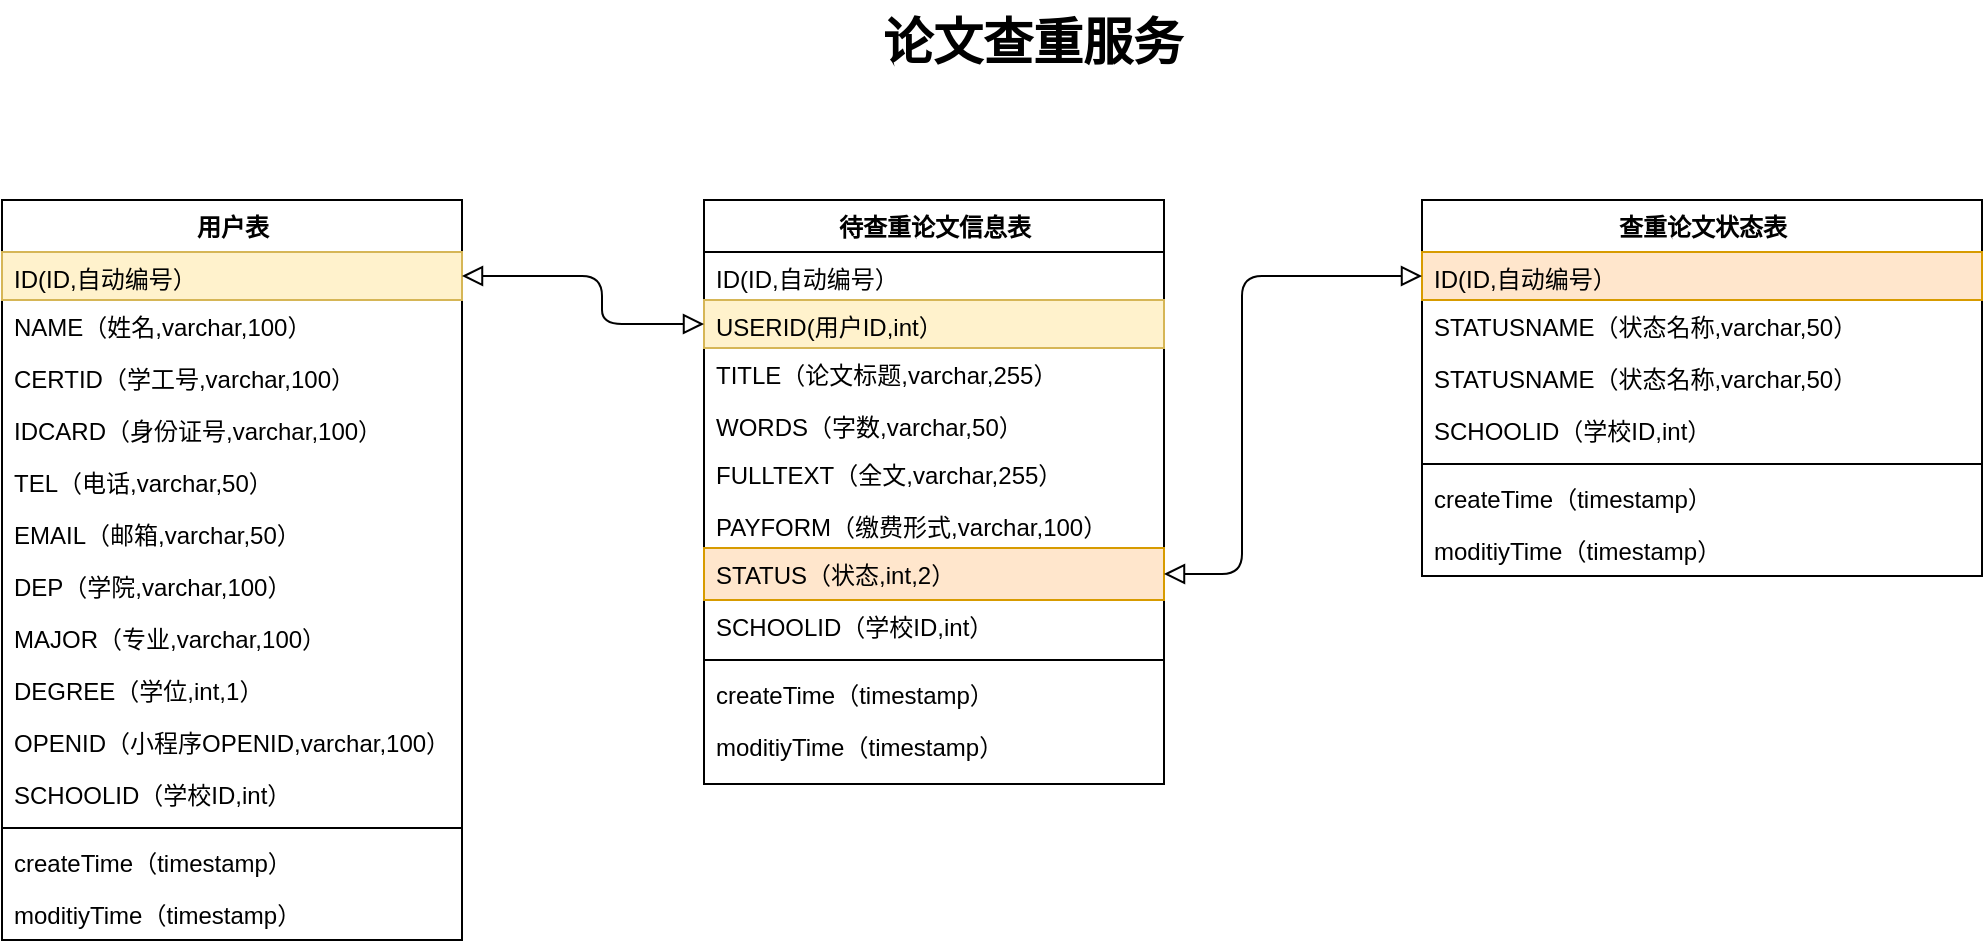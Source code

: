 <mxfile version="14.0.4" type="github">
  <diagram name="Page-1" id="9f46799a-70d6-7492-0946-bef42562c5a5">
    <mxGraphModel dx="2254" dy="843" grid="1" gridSize="10" guides="1" tooltips="1" connect="1" arrows="1" fold="1" page="1" pageScale="1" pageWidth="1100" pageHeight="850" background="#ffffff" math="0" shadow="0">
      <root>
        <mxCell id="0" />
        <mxCell id="1" parent="0" />
        <mxCell id="78961159f06e98e8-17" value="用户表" style="swimlane;html=1;fontStyle=1;align=center;verticalAlign=top;childLayout=stackLayout;horizontal=1;startSize=26;horizontalStack=0;resizeParent=1;resizeLast=0;collapsible=1;marginBottom=0;swimlaneFillColor=#ffffff;rounded=0;shadow=0;comic=0;labelBackgroundColor=none;strokeWidth=1;fillColor=none;fontFamily=Verdana;fontSize=12" parent="1" vertex="1">
          <mxGeometry x="55" y="100" width="230" height="370" as="geometry" />
        </mxCell>
        <mxCell id="fv30kqONhBUnfQ6e0FZD-2" value="ID(ID,自动编号）" style="text;html=1;strokeColor=#d6b656;fillColor=#fff2cc;align=left;verticalAlign=top;spacingLeft=4;spacingRight=4;whiteSpace=wrap;overflow=hidden;rotatable=0;points=[[0,0.5],[1,0.5]];portConstraint=eastwest;" vertex="1" parent="78961159f06e98e8-17">
          <mxGeometry y="26" width="230" height="24" as="geometry" />
        </mxCell>
        <mxCell id="fv30kqONhBUnfQ6e0FZD-4" value="NAME（姓名,varchar,100）" style="text;html=1;strokeColor=none;fillColor=none;align=left;verticalAlign=top;spacingLeft=4;spacingRight=4;whiteSpace=wrap;overflow=hidden;rotatable=0;points=[[0,0.5],[1,0.5]];portConstraint=eastwest;" vertex="1" parent="78961159f06e98e8-17">
          <mxGeometry y="50" width="230" height="26" as="geometry" />
        </mxCell>
        <mxCell id="78961159f06e98e8-21" value="CERTID（学工号,varchar,100）" style="text;html=1;strokeColor=none;fillColor=none;align=left;verticalAlign=top;spacingLeft=4;spacingRight=4;whiteSpace=wrap;overflow=hidden;rotatable=0;points=[[0,0.5],[1,0.5]];portConstraint=eastwest;" parent="78961159f06e98e8-17" vertex="1">
          <mxGeometry y="76" width="230" height="26" as="geometry" />
        </mxCell>
        <mxCell id="78961159f06e98e8-23" value="IDCARD（身份证号,varchar,100）" style="text;html=1;strokeColor=none;fillColor=none;align=left;verticalAlign=top;spacingLeft=4;spacingRight=4;whiteSpace=wrap;overflow=hidden;rotatable=0;points=[[0,0.5],[1,0.5]];portConstraint=eastwest;" parent="78961159f06e98e8-17" vertex="1">
          <mxGeometry y="102" width="230" height="26" as="geometry" />
        </mxCell>
        <mxCell id="78961159f06e98e8-24" value="TEL（电话,varchar,50）" style="text;html=1;strokeColor=none;fillColor=none;align=left;verticalAlign=top;spacingLeft=4;spacingRight=4;whiteSpace=wrap;overflow=hidden;rotatable=0;points=[[0,0.5],[1,0.5]];portConstraint=eastwest;" parent="78961159f06e98e8-17" vertex="1">
          <mxGeometry y="128" width="230" height="26" as="geometry" />
        </mxCell>
        <mxCell id="fv30kqONhBUnfQ6e0FZD-3" value="EMAIL（邮箱,varchar,50）" style="text;html=1;strokeColor=none;fillColor=none;align=left;verticalAlign=top;spacingLeft=4;spacingRight=4;whiteSpace=wrap;overflow=hidden;rotatable=0;points=[[0,0.5],[1,0.5]];portConstraint=eastwest;" vertex="1" parent="78961159f06e98e8-17">
          <mxGeometry y="154" width="230" height="26" as="geometry" />
        </mxCell>
        <mxCell id="fv30kqONhBUnfQ6e0FZD-5" value="DEP（学院,varchar,100）" style="text;html=1;strokeColor=none;fillColor=none;align=left;verticalAlign=top;spacingLeft=4;spacingRight=4;whiteSpace=wrap;overflow=hidden;rotatable=0;points=[[0,0.5],[1,0.5]];portConstraint=eastwest;" vertex="1" parent="78961159f06e98e8-17">
          <mxGeometry y="180" width="230" height="26" as="geometry" />
        </mxCell>
        <mxCell id="fv30kqONhBUnfQ6e0FZD-6" value="MAJOR（专业,varchar,100）" style="text;html=1;strokeColor=none;fillColor=none;align=left;verticalAlign=top;spacingLeft=4;spacingRight=4;whiteSpace=wrap;overflow=hidden;rotatable=0;points=[[0,0.5],[1,0.5]];portConstraint=eastwest;" vertex="1" parent="78961159f06e98e8-17">
          <mxGeometry y="206" width="230" height="26" as="geometry" />
        </mxCell>
        <mxCell id="fv30kqONhBUnfQ6e0FZD-7" value="DEGREE（学位,int,1）" style="text;html=1;strokeColor=none;fillColor=none;align=left;verticalAlign=top;spacingLeft=4;spacingRight=4;whiteSpace=wrap;overflow=hidden;rotatable=0;points=[[0,0.5],[1,0.5]];portConstraint=eastwest;" vertex="1" parent="78961159f06e98e8-17">
          <mxGeometry y="232" width="230" height="26" as="geometry" />
        </mxCell>
        <mxCell id="78961159f06e98e8-25" value="OPENID（小程序OPENID,varchar,100）" style="text;html=1;strokeColor=none;fillColor=none;align=left;verticalAlign=top;spacingLeft=4;spacingRight=4;whiteSpace=wrap;overflow=hidden;rotatable=0;points=[[0,0.5],[1,0.5]];portConstraint=eastwest;" parent="78961159f06e98e8-17" vertex="1">
          <mxGeometry y="258" width="230" height="26" as="geometry" />
        </mxCell>
        <mxCell id="78961159f06e98e8-26" value="SCHOOLID（学校ID,int）" style="text;html=1;strokeColor=none;fillColor=none;align=left;verticalAlign=top;spacingLeft=4;spacingRight=4;whiteSpace=wrap;overflow=hidden;rotatable=0;points=[[0,0.5],[1,0.5]];portConstraint=eastwest;" parent="78961159f06e98e8-17" vertex="1">
          <mxGeometry y="284" width="230" height="26" as="geometry" />
        </mxCell>
        <mxCell id="78961159f06e98e8-19" value="" style="line;html=1;strokeWidth=1;fillColor=none;align=left;verticalAlign=middle;spacingTop=-1;spacingLeft=3;spacingRight=3;rotatable=0;labelPosition=right;points=[];portConstraint=eastwest;" parent="78961159f06e98e8-17" vertex="1">
          <mxGeometry y="310" width="230" height="8" as="geometry" />
        </mxCell>
        <mxCell id="78961159f06e98e8-20" value="createTime（timestamp）" style="text;html=1;strokeColor=none;fillColor=none;align=left;verticalAlign=top;spacingLeft=4;spacingRight=4;whiteSpace=wrap;overflow=hidden;rotatable=0;points=[[0,0.5],[1,0.5]];portConstraint=eastwest;" parent="78961159f06e98e8-17" vertex="1">
          <mxGeometry y="318" width="230" height="26" as="geometry" />
        </mxCell>
        <mxCell id="78961159f06e98e8-27" value="moditiyTime（timestamp）" style="text;html=1;strokeColor=none;fillColor=none;align=left;verticalAlign=top;spacingLeft=4;spacingRight=4;whiteSpace=wrap;overflow=hidden;rotatable=0;points=[[0,0.5],[1,0.5]];portConstraint=eastwest;" parent="78961159f06e98e8-17" vertex="1">
          <mxGeometry y="344" width="230" height="26" as="geometry" />
        </mxCell>
        <mxCell id="78961159f06e98e8-30" value="待查重论文信息表" style="swimlane;html=1;fontStyle=1;align=center;verticalAlign=top;childLayout=stackLayout;horizontal=1;startSize=26;horizontalStack=0;resizeParent=1;resizeLast=0;collapsible=1;marginBottom=0;swimlaneFillColor=#ffffff;rounded=0;shadow=0;comic=0;labelBackgroundColor=none;strokeWidth=1;fillColor=none;fontFamily=Verdana;fontSize=12" parent="1" vertex="1">
          <mxGeometry x="406" y="100" width="230" height="292" as="geometry">
            <mxRectangle x="430" y="83" width="130" height="26" as="alternateBounds" />
          </mxGeometry>
        </mxCell>
        <mxCell id="fv30kqONhBUnfQ6e0FZD-8" value="ID(ID,自动编号）" style="text;html=1;strokeColor=none;fillColor=none;align=left;verticalAlign=top;spacingLeft=4;spacingRight=4;whiteSpace=wrap;overflow=hidden;rotatable=0;points=[[0,0.5],[1,0.5]];portConstraint=eastwest;" vertex="1" parent="78961159f06e98e8-30">
          <mxGeometry y="26" width="230" height="24" as="geometry" />
        </mxCell>
        <mxCell id="fv30kqONhBUnfQ6e0FZD-18" value="USERID(用户ID,int）" style="text;html=1;strokeColor=#d6b656;fillColor=#fff2cc;align=left;verticalAlign=top;spacingLeft=4;spacingRight=4;whiteSpace=wrap;overflow=hidden;rotatable=0;points=[[0,0.5],[1,0.5]];portConstraint=eastwest;" vertex="1" parent="78961159f06e98e8-30">
          <mxGeometry y="50" width="230" height="24" as="geometry" />
        </mxCell>
        <mxCell id="78961159f06e98e8-31" value="TITLE（论文标题,varchar,255）" style="text;html=1;strokeColor=none;fillColor=none;align=left;verticalAlign=top;spacingLeft=4;spacingRight=4;whiteSpace=wrap;overflow=hidden;rotatable=0;points=[[0,0.5],[1,0.5]];portConstraint=eastwest;" parent="78961159f06e98e8-30" vertex="1">
          <mxGeometry y="74" width="230" height="26" as="geometry" />
        </mxCell>
        <mxCell id="78961159f06e98e8-32" value="WORDS（字数,varchar,50）" style="text;html=1;strokeColor=none;fillColor=none;align=left;verticalAlign=top;spacingLeft=4;spacingRight=4;whiteSpace=wrap;overflow=hidden;rotatable=0;points=[[0,0.5],[1,0.5]];portConstraint=eastwest;" parent="78961159f06e98e8-30" vertex="1">
          <mxGeometry y="100" width="230" height="24" as="geometry" />
        </mxCell>
        <mxCell id="78961159f06e98e8-33" value="FULLTEXT（全文,varchar,255）" style="text;html=1;strokeColor=none;fillColor=none;align=left;verticalAlign=top;spacingLeft=4;spacingRight=4;whiteSpace=wrap;overflow=hidden;rotatable=0;points=[[0,0.5],[1,0.5]];portConstraint=eastwest;" parent="78961159f06e98e8-30" vertex="1">
          <mxGeometry y="124" width="230" height="26" as="geometry" />
        </mxCell>
        <mxCell id="78961159f06e98e8-36" value="PAYFORM（缴费形式,varchar,100）" style="text;html=1;strokeColor=none;fillColor=none;align=left;verticalAlign=top;spacingLeft=4;spacingRight=4;whiteSpace=wrap;overflow=hidden;rotatable=0;points=[[0,0.5],[1,0.5]];portConstraint=eastwest;" parent="78961159f06e98e8-30" vertex="1">
          <mxGeometry y="150" width="230" height="24" as="geometry" />
        </mxCell>
        <mxCell id="78961159f06e98e8-37" value="STATUS（状态,int,2）" style="text;html=1;strokeColor=#d79b00;fillColor=#ffe6cc;align=left;verticalAlign=top;spacingLeft=4;spacingRight=4;whiteSpace=wrap;overflow=hidden;rotatable=0;points=[[0,0.5],[1,0.5]];portConstraint=eastwest;" parent="78961159f06e98e8-30" vertex="1">
          <mxGeometry y="174" width="230" height="26" as="geometry" />
        </mxCell>
        <mxCell id="fv30kqONhBUnfQ6e0FZD-15" value="SCHOOLID（学校ID,int）" style="text;html=1;strokeColor=none;fillColor=none;align=left;verticalAlign=top;spacingLeft=4;spacingRight=4;whiteSpace=wrap;overflow=hidden;rotatable=0;points=[[0,0.5],[1,0.5]];portConstraint=eastwest;" vertex="1" parent="78961159f06e98e8-30">
          <mxGeometry y="200" width="230" height="26" as="geometry" />
        </mxCell>
        <mxCell id="78961159f06e98e8-38" value="" style="line;html=1;strokeWidth=1;fillColor=none;align=left;verticalAlign=middle;spacingTop=-1;spacingLeft=3;spacingRight=3;rotatable=0;labelPosition=right;points=[];portConstraint=eastwest;" parent="78961159f06e98e8-30" vertex="1">
          <mxGeometry y="226" width="230" height="8" as="geometry" />
        </mxCell>
        <mxCell id="fv30kqONhBUnfQ6e0FZD-9" value="createTime（timestamp）" style="text;html=1;strokeColor=none;fillColor=none;align=left;verticalAlign=top;spacingLeft=4;spacingRight=4;whiteSpace=wrap;overflow=hidden;rotatable=0;points=[[0,0.5],[1,0.5]];portConstraint=eastwest;" vertex="1" parent="78961159f06e98e8-30">
          <mxGeometry y="234" width="230" height="26" as="geometry" />
        </mxCell>
        <mxCell id="fv30kqONhBUnfQ6e0FZD-10" value="moditiyTime（timestamp）" style="text;html=1;strokeColor=none;fillColor=none;align=left;verticalAlign=top;spacingLeft=4;spacingRight=4;whiteSpace=wrap;overflow=hidden;rotatable=0;points=[[0,0.5],[1,0.5]];portConstraint=eastwest;" vertex="1" parent="78961159f06e98e8-30">
          <mxGeometry y="260" width="230" height="26" as="geometry" />
        </mxCell>
        <mxCell id="78961159f06e98e8-43" value="查重论文状态表" style="swimlane;html=1;fontStyle=1;align=center;verticalAlign=top;childLayout=stackLayout;horizontal=1;startSize=26;horizontalStack=0;resizeParent=1;resizeLast=0;collapsible=1;marginBottom=0;swimlaneFillColor=#ffffff;rounded=0;shadow=0;comic=0;labelBackgroundColor=none;strokeWidth=1;fillColor=none;fontFamily=Verdana;fontSize=12" parent="1" vertex="1">
          <mxGeometry x="765" y="100" width="280" height="188" as="geometry" />
        </mxCell>
        <mxCell id="fv30kqONhBUnfQ6e0FZD-13" value="ID(ID,自动编号）" style="text;html=1;strokeColor=#d79b00;fillColor=#ffe6cc;align=left;verticalAlign=top;spacingLeft=4;spacingRight=4;whiteSpace=wrap;overflow=hidden;rotatable=0;points=[[0,0.5],[1,0.5]];portConstraint=eastwest;" vertex="1" parent="78961159f06e98e8-43">
          <mxGeometry y="26" width="280" height="24" as="geometry" />
        </mxCell>
        <mxCell id="78961159f06e98e8-44" value="STATUSNAME（状态名称,varchar,50）" style="text;html=1;strokeColor=none;fillColor=none;align=left;verticalAlign=top;spacingLeft=4;spacingRight=4;whiteSpace=wrap;overflow=hidden;rotatable=0;points=[[0,0.5],[1,0.5]];portConstraint=eastwest;" parent="78961159f06e98e8-43" vertex="1">
          <mxGeometry y="50" width="280" height="26" as="geometry" />
        </mxCell>
        <mxCell id="78961159f06e98e8-45" value="STATUSNAME（状态名称,varchar,50）" style="text;html=1;strokeColor=none;fillColor=none;align=left;verticalAlign=top;spacingLeft=4;spacingRight=4;whiteSpace=wrap;overflow=hidden;rotatable=0;points=[[0,0.5],[1,0.5]];portConstraint=eastwest;" parent="78961159f06e98e8-43" vertex="1">
          <mxGeometry y="76" width="280" height="26" as="geometry" />
        </mxCell>
        <mxCell id="fv30kqONhBUnfQ6e0FZD-14" value="SCHOOLID（学校ID,int）" style="text;html=1;strokeColor=none;fillColor=none;align=left;verticalAlign=top;spacingLeft=4;spacingRight=4;whiteSpace=wrap;overflow=hidden;rotatable=0;points=[[0,0.5],[1,0.5]];portConstraint=eastwest;" vertex="1" parent="78961159f06e98e8-43">
          <mxGeometry y="102" width="280" height="26" as="geometry" />
        </mxCell>
        <mxCell id="78961159f06e98e8-51" value="" style="line;html=1;strokeWidth=1;fillColor=none;align=left;verticalAlign=middle;spacingTop=-1;spacingLeft=3;spacingRight=3;rotatable=0;labelPosition=right;points=[];portConstraint=eastwest;" parent="78961159f06e98e8-43" vertex="1">
          <mxGeometry y="128" width="280" height="8" as="geometry" />
        </mxCell>
        <mxCell id="fv30kqONhBUnfQ6e0FZD-11" value="createTime（timestamp）" style="text;html=1;strokeColor=none;fillColor=none;align=left;verticalAlign=top;spacingLeft=4;spacingRight=4;whiteSpace=wrap;overflow=hidden;rotatable=0;points=[[0,0.5],[1,0.5]];portConstraint=eastwest;" vertex="1" parent="78961159f06e98e8-43">
          <mxGeometry y="136" width="280" height="26" as="geometry" />
        </mxCell>
        <mxCell id="fv30kqONhBUnfQ6e0FZD-12" value="moditiyTime（timestamp）" style="text;html=1;strokeColor=none;fillColor=none;align=left;verticalAlign=top;spacingLeft=4;spacingRight=4;whiteSpace=wrap;overflow=hidden;rotatable=0;points=[[0,0.5],[1,0.5]];portConstraint=eastwest;" vertex="1" parent="78961159f06e98e8-43">
          <mxGeometry y="162" width="280" height="26" as="geometry" />
        </mxCell>
        <mxCell id="fv30kqONhBUnfQ6e0FZD-1" value="论文查重服务" style="text;html=1;align=center;verticalAlign=middle;resizable=0;points=[];autosize=1;fontSize=25;fontStyle=1" vertex="1" parent="1">
          <mxGeometry x="485" width="170" height="40" as="geometry" />
        </mxCell>
        <mxCell id="fv30kqONhBUnfQ6e0FZD-16" style="edgeStyle=orthogonalEdgeStyle;html=1;labelBackgroundColor=none;startFill=0;startSize=8;endArrow=block;endFill=0;endSize=8;fontFamily=Verdana;fontSize=12;startArrow=block;rounded=1;" edge="1" parent="1" source="78961159f06e98e8-37" target="fv30kqONhBUnfQ6e0FZD-13">
          <mxGeometry relative="1" as="geometry">
            <Array as="points">
              <mxPoint x="675" y="287" />
              <mxPoint x="675" y="138" />
            </Array>
            <mxPoint x="825" y="319.0" as="sourcePoint" />
            <mxPoint x="675" y="147" as="targetPoint" />
          </mxGeometry>
        </mxCell>
        <mxCell id="fv30kqONhBUnfQ6e0FZD-17" style="edgeStyle=orthogonalEdgeStyle;html=1;labelBackgroundColor=none;startFill=0;startSize=8;endArrow=block;endFill=0;endSize=8;fontFamily=Verdana;fontSize=12;startArrow=block;exitX=1;exitY=0.5;exitDx=0;exitDy=0;rounded=1;" edge="1" parent="1" source="fv30kqONhBUnfQ6e0FZD-2" target="fv30kqONhBUnfQ6e0FZD-18">
          <mxGeometry relative="1" as="geometry">
            <Array as="points">
              <mxPoint x="355" y="138" />
              <mxPoint x="355" y="162" />
            </Array>
            <mxPoint x="305" y="204.8" as="sourcePoint" />
            <mxPoint x="442.2" y="37.04" as="targetPoint" />
          </mxGeometry>
        </mxCell>
      </root>
    </mxGraphModel>
  </diagram>
</mxfile>
